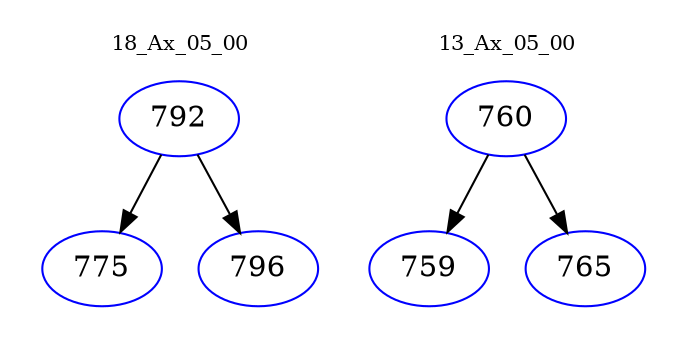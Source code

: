 digraph{
subgraph cluster_0 {
color = white
label = "18_Ax_05_00";
fontsize=10;
T0_792 [label="792", color="blue"]
T0_792 -> T0_775 [color="black"]
T0_775 [label="775", color="blue"]
T0_792 -> T0_796 [color="black"]
T0_796 [label="796", color="blue"]
}
subgraph cluster_1 {
color = white
label = "13_Ax_05_00";
fontsize=10;
T1_760 [label="760", color="blue"]
T1_760 -> T1_759 [color="black"]
T1_759 [label="759", color="blue"]
T1_760 -> T1_765 [color="black"]
T1_765 [label="765", color="blue"]
}
}
